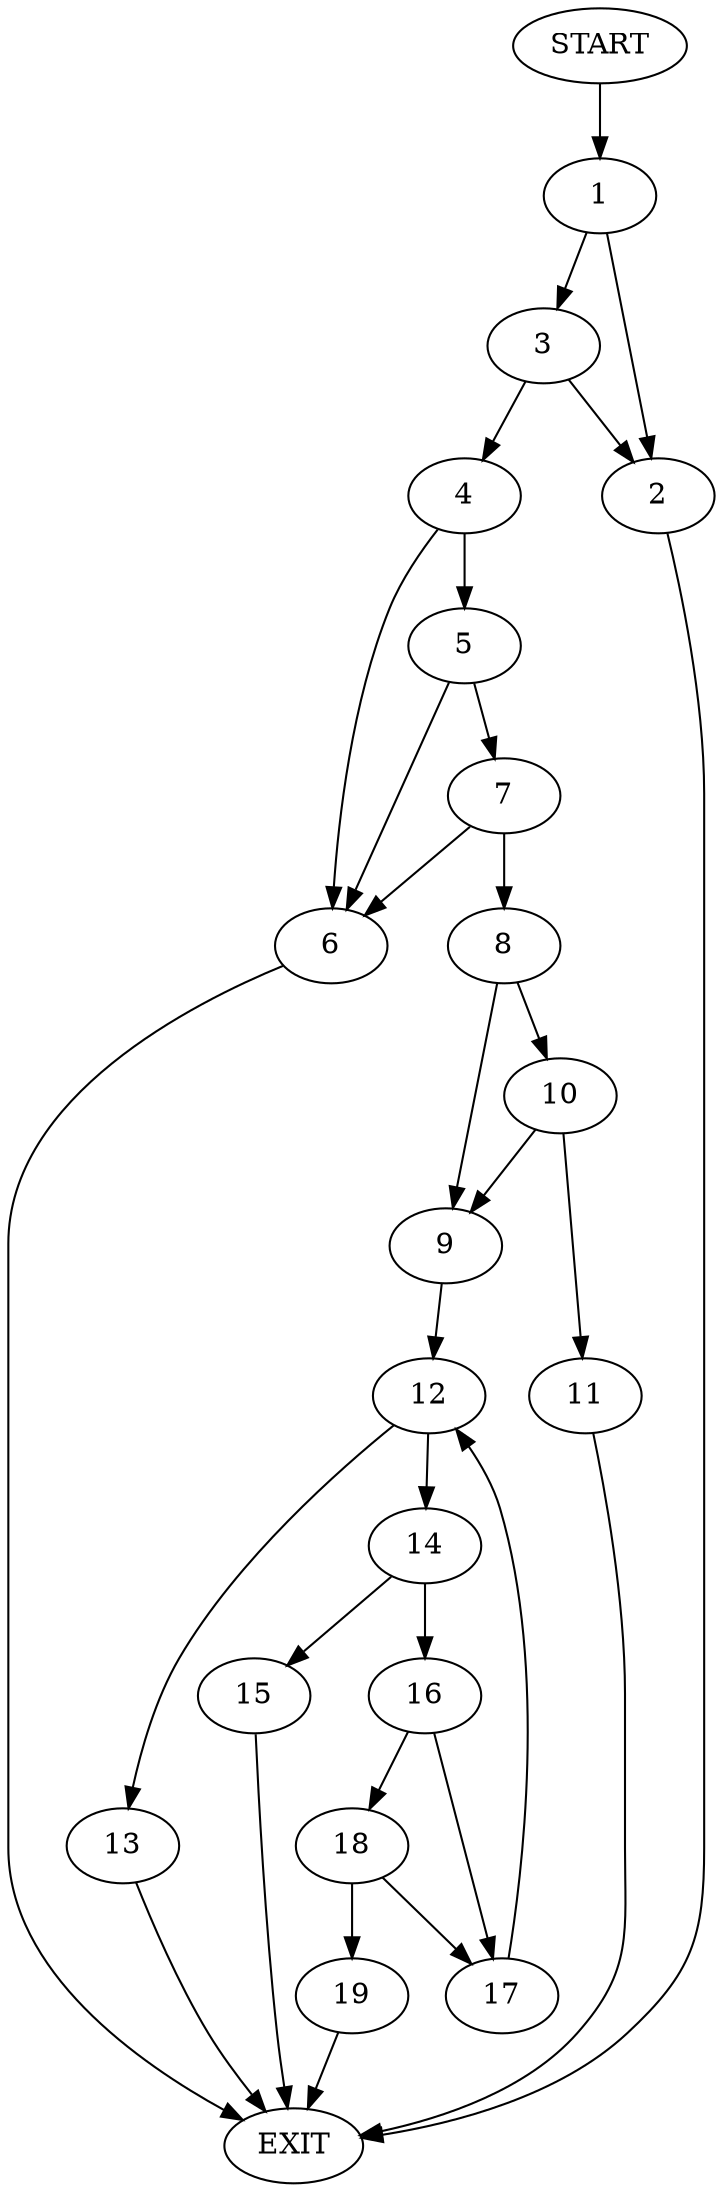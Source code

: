 digraph {
0 [label="START"]
20 [label="EXIT"]
0 -> 1
1 -> 2
1 -> 3
3 -> 2
3 -> 4
2 -> 20
4 -> 5
4 -> 6
5 -> 7
5 -> 6
6 -> 20
7 -> 8
7 -> 6
8 -> 9
8 -> 10
10 -> 9
10 -> 11
9 -> 12
11 -> 20
12 -> 13
12 -> 14
13 -> 20
14 -> 15
14 -> 16
15 -> 20
16 -> 17
16 -> 18
18 -> 17
18 -> 19
17 -> 12
19 -> 20
}
